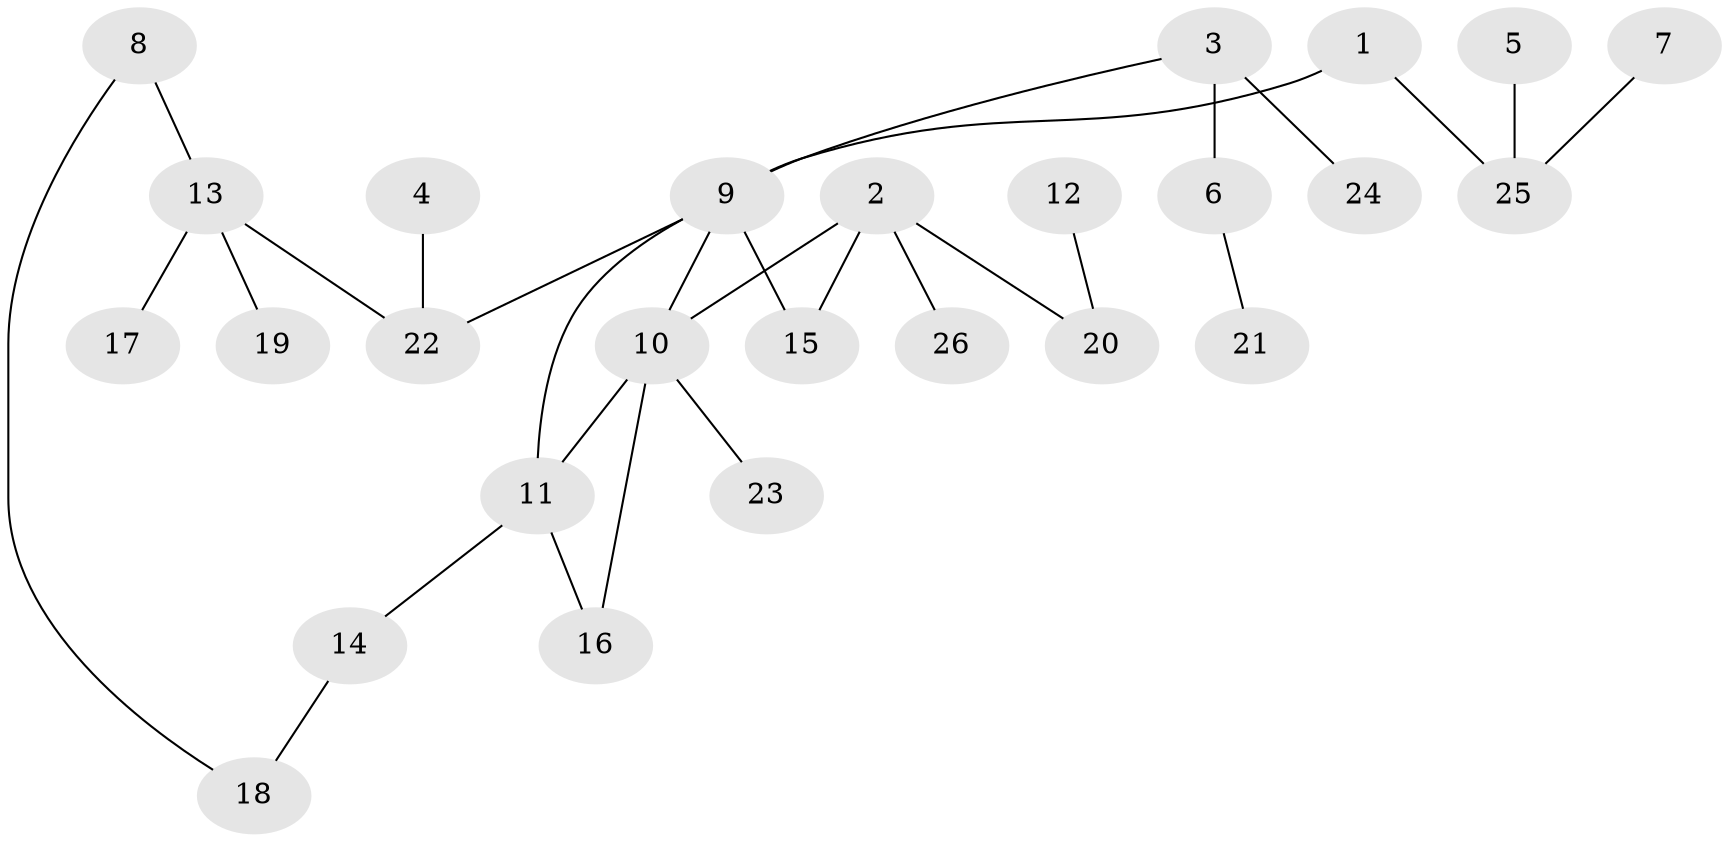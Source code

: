 // original degree distribution, {6: 0.0196078431372549, 8: 0.0196078431372549, 5: 0.0392156862745098, 2: 0.27450980392156865, 4: 0.058823529411764705, 3: 0.13725490196078433, 1: 0.45098039215686275}
// Generated by graph-tools (version 1.1) at 2025/01/03/09/25 03:01:02]
// undirected, 26 vertices, 29 edges
graph export_dot {
graph [start="1"]
  node [color=gray90,style=filled];
  1;
  2;
  3;
  4;
  5;
  6;
  7;
  8;
  9;
  10;
  11;
  12;
  13;
  14;
  15;
  16;
  17;
  18;
  19;
  20;
  21;
  22;
  23;
  24;
  25;
  26;
  1 -- 9 [weight=1.0];
  1 -- 25 [weight=1.0];
  2 -- 10 [weight=1.0];
  2 -- 15 [weight=1.0];
  2 -- 20 [weight=1.0];
  2 -- 26 [weight=1.0];
  3 -- 6 [weight=1.0];
  3 -- 9 [weight=1.0];
  3 -- 24 [weight=1.0];
  4 -- 22 [weight=1.0];
  5 -- 25 [weight=1.0];
  6 -- 21 [weight=1.0];
  7 -- 25 [weight=1.0];
  8 -- 13 [weight=1.0];
  8 -- 18 [weight=1.0];
  9 -- 10 [weight=1.0];
  9 -- 11 [weight=1.0];
  9 -- 15 [weight=1.0];
  9 -- 22 [weight=1.0];
  10 -- 11 [weight=1.0];
  10 -- 16 [weight=1.0];
  10 -- 23 [weight=1.0];
  11 -- 14 [weight=1.0];
  11 -- 16 [weight=1.0];
  12 -- 20 [weight=1.0];
  13 -- 17 [weight=1.0];
  13 -- 19 [weight=1.0];
  13 -- 22 [weight=1.0];
  14 -- 18 [weight=1.0];
}
